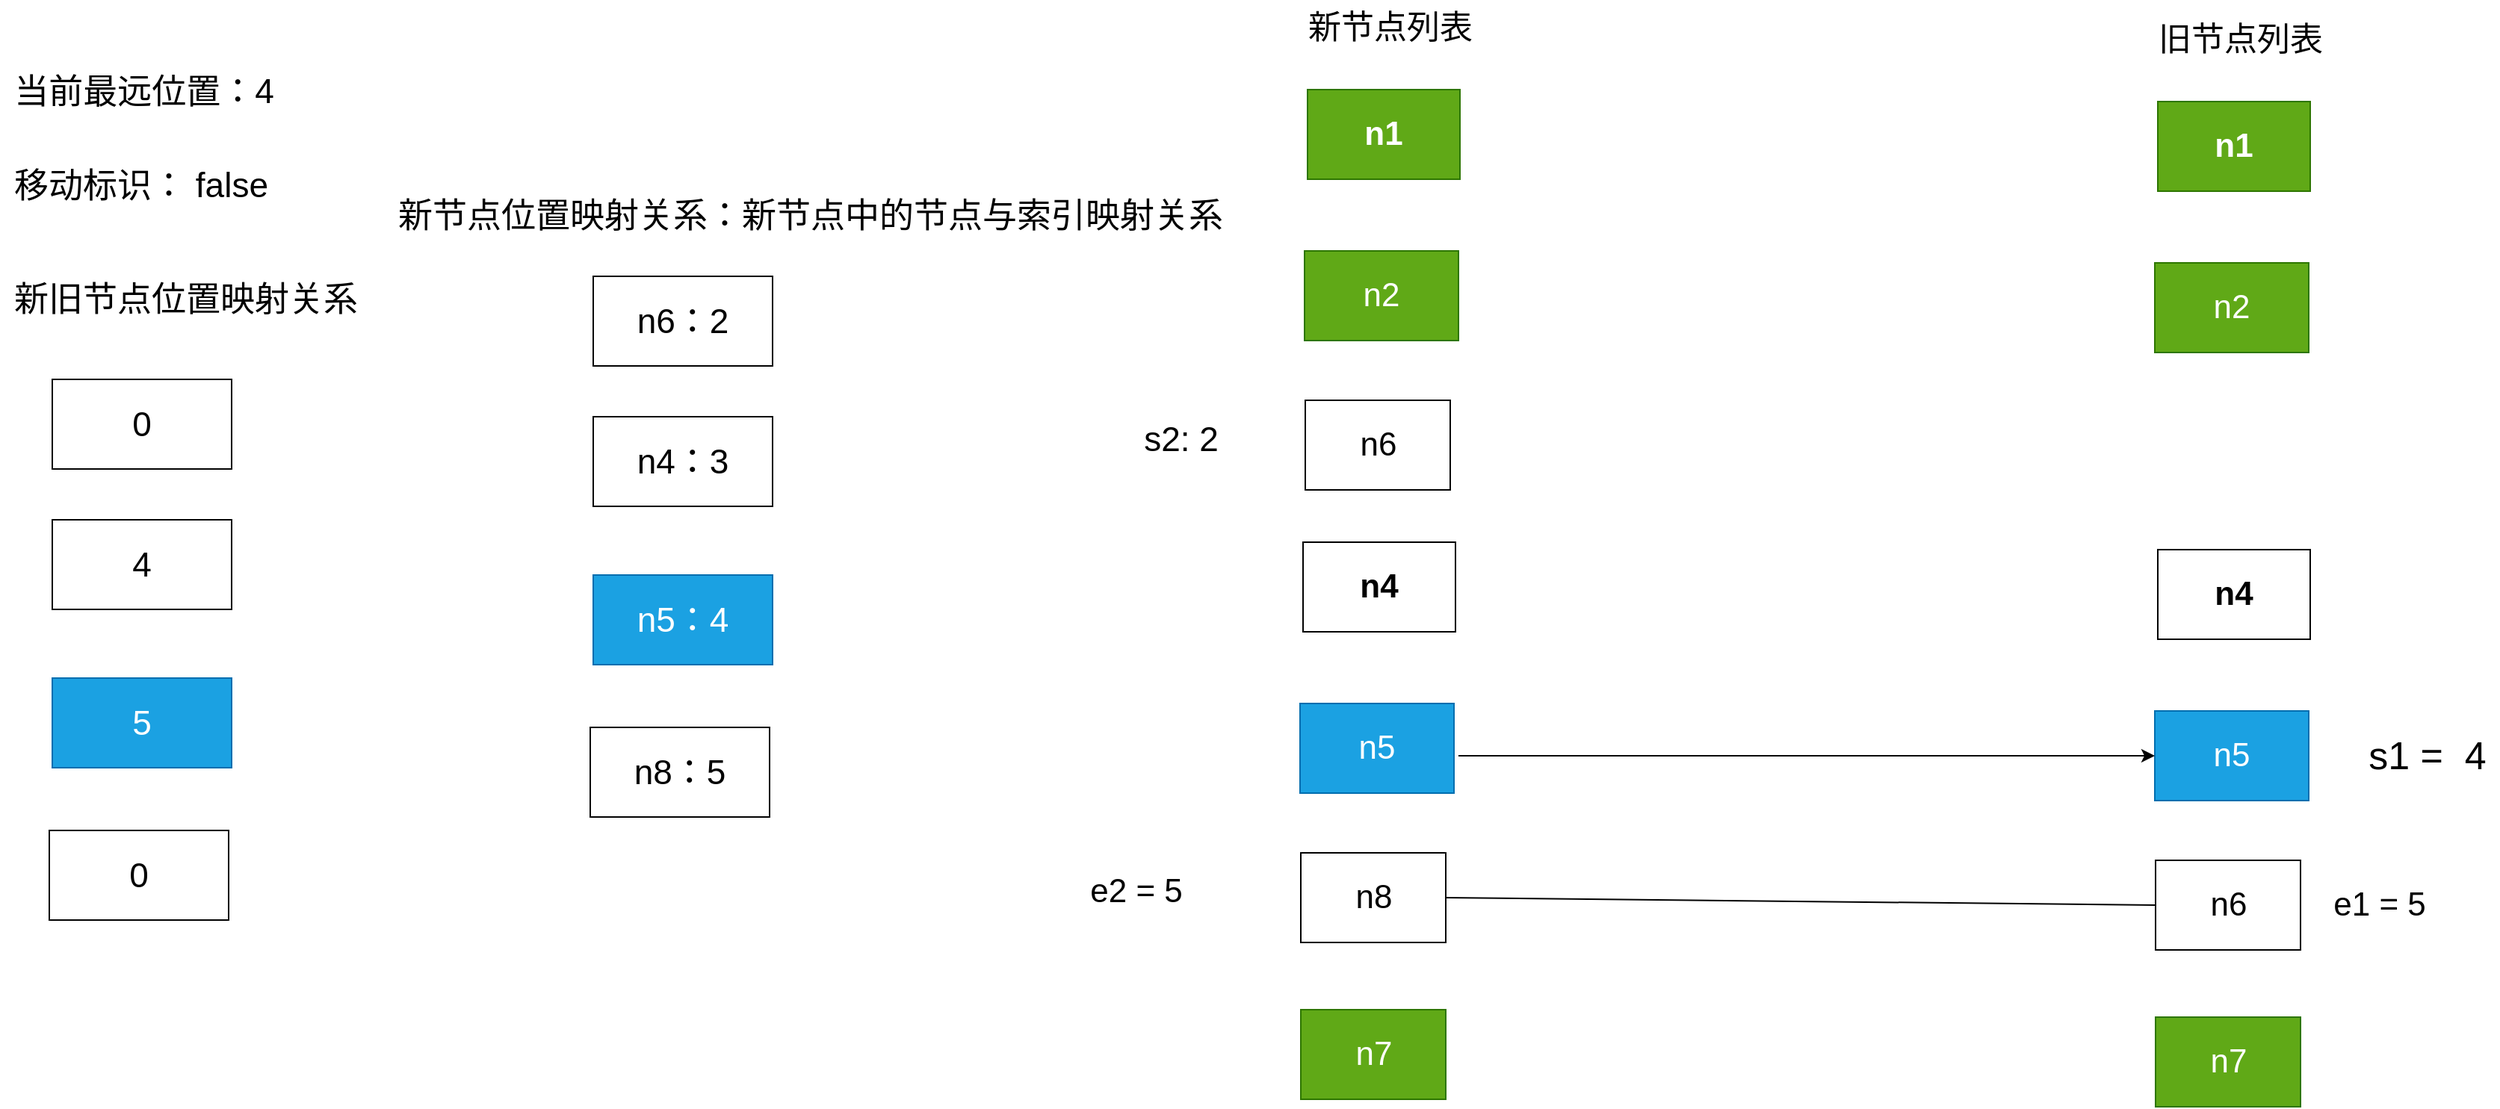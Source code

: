 <mxfile>
    <diagram id="PpO-VeStNTFoF9foxZQZ" name="Page-1">
        <mxGraphModel dx="2581" dy="1151" grid="0" gridSize="10" guides="1" tooltips="1" connect="1" arrows="1" fold="1" page="0" pageScale="1" pageWidth="850" pageHeight="1100" math="0" shadow="0">
            <root>
                <mxCell id="0"/>
                <mxCell id="1" parent="0"/>
                <mxCell id="37" value="n1" style="rounded=0;whiteSpace=wrap;html=1;fontStyle=1;fillColor=#60a917;fontColor=#ffffff;strokeColor=#2D7600;fontSize=22;" vertex="1" parent="1">
                    <mxGeometry x="177" y="193" width="102" height="60" as="geometry"/>
                </mxCell>
                <mxCell id="38" value="新节点列表" style="text;html=1;align=center;verticalAlign=middle;resizable=0;points=[];autosize=1;strokeColor=none;fillColor=none;fontSize=22;" vertex="1" parent="1">
                    <mxGeometry x="168" y="133" width="128" height="38" as="geometry"/>
                </mxCell>
                <mxCell id="39" value="n2" style="rounded=0;whiteSpace=wrap;html=1;fillColor=#60a917;fontColor=#ffffff;strokeColor=#2D7600;fontSize=22;" vertex="1" parent="1">
                    <mxGeometry x="175" y="301" width="103" height="60" as="geometry"/>
                </mxCell>
                <mxCell id="40" value="n6" style="rounded=0;whiteSpace=wrap;html=1;fontSize=22;" vertex="1" parent="1">
                    <mxGeometry x="175.5" y="401" width="97" height="60" as="geometry"/>
                </mxCell>
                <mxCell id="42" value="n4" style="rounded=0;whiteSpace=wrap;html=1;fontStyle=1;fontSize=22;" vertex="1" parent="1">
                    <mxGeometry x="174" y="496" width="102" height="60" as="geometry"/>
                </mxCell>
                <mxCell id="43" value="n5" style="rounded=0;whiteSpace=wrap;html=1;fontSize=22;fillColor=#1ba1e2;fontColor=#ffffff;strokeColor=#006EAF;" vertex="1" parent="1">
                    <mxGeometry x="172" y="604" width="103" height="60" as="geometry"/>
                </mxCell>
                <mxCell id="44" value="n8" style="rounded=0;whiteSpace=wrap;html=1;fontSize=22;" vertex="1" parent="1">
                    <mxGeometry x="172.5" y="704" width="97" height="60" as="geometry"/>
                </mxCell>
                <mxCell id="45" value="n7" style="rounded=0;whiteSpace=wrap;html=1;fontSize=22;fillColor=#60a917;fontColor=#ffffff;strokeColor=#2D7600;" vertex="1" parent="1">
                    <mxGeometry x="172.5" y="809" width="97" height="60" as="geometry"/>
                </mxCell>
                <mxCell id="46" value="n1" style="rounded=0;whiteSpace=wrap;html=1;fontStyle=1;fillColor=#60a917;fontColor=#ffffff;strokeColor=#2D7600;fontSize=22;" vertex="1" parent="1">
                    <mxGeometry x="746" y="201" width="102" height="60" as="geometry"/>
                </mxCell>
                <mxCell id="47" value="旧节点列表" style="text;html=1;align=center;verticalAlign=middle;resizable=0;points=[];autosize=1;strokeColor=none;fillColor=none;fontSize=22;" vertex="1" parent="1">
                    <mxGeometry x="737" y="141" width="128" height="38" as="geometry"/>
                </mxCell>
                <mxCell id="48" value="n2" style="rounded=0;whiteSpace=wrap;html=1;fillColor=#60a917;fontColor=#ffffff;strokeColor=#2D7600;fontSize=22;" vertex="1" parent="1">
                    <mxGeometry x="744" y="309" width="103" height="60" as="geometry"/>
                </mxCell>
                <mxCell id="49" value="n4" style="rounded=0;whiteSpace=wrap;html=1;fontStyle=1;fontSize=22;" vertex="1" parent="1">
                    <mxGeometry x="746" y="501" width="102" height="60" as="geometry"/>
                </mxCell>
                <mxCell id="50" value="n5" style="rounded=0;whiteSpace=wrap;html=1;fontSize=22;fillColor=#1ba1e2;fontColor=#ffffff;strokeColor=#006EAF;" vertex="1" parent="1">
                    <mxGeometry x="744" y="609" width="103" height="60" as="geometry"/>
                </mxCell>
                <mxCell id="51" value="n6" style="rounded=0;whiteSpace=wrap;html=1;fontSize=22;" vertex="1" parent="1">
                    <mxGeometry x="744.5" y="709" width="97" height="60" as="geometry"/>
                </mxCell>
                <mxCell id="52" value="n7" style="rounded=0;whiteSpace=wrap;html=1;fontSize=22;fillColor=#60a917;fontColor=#ffffff;strokeColor=#2D7600;" vertex="1" parent="1">
                    <mxGeometry x="744.5" y="814" width="97" height="60" as="geometry"/>
                </mxCell>
                <mxCell id="53" value="e1 = 5" style="text;html=1;align=center;verticalAlign=middle;resizable=0;points=[];autosize=1;strokeColor=none;fillColor=none;fontSize=22;" vertex="1" parent="1">
                    <mxGeometry x="854" y="720" width="80" height="38" as="geometry"/>
                </mxCell>
                <mxCell id="54" value="e2 = 5" style="text;html=1;align=center;verticalAlign=middle;resizable=0;points=[];autosize=1;strokeColor=none;fillColor=none;fontSize=22;" vertex="1" parent="1">
                    <mxGeometry x="22" y="711" width="80" height="38" as="geometry"/>
                </mxCell>
                <mxCell id="55" value="" style="endArrow=none;html=1;fontSize=22;entryX=0;entryY=0.5;entryDx=0;entryDy=0;exitX=1;exitY=0.5;exitDx=0;exitDy=0;" edge="1" parent="1" source="44" target="51">
                    <mxGeometry width="50" height="50" relative="1" as="geometry">
                        <mxPoint x="-57" y="746" as="sourcePoint"/>
                        <mxPoint x="744" y="746" as="targetPoint"/>
                    </mxGeometry>
                </mxCell>
                <mxCell id="56" value="新节点位置映射关系：新节点中的节点与索引映射关系" style="text;html=1;align=center;verticalAlign=middle;resizable=0;points=[];autosize=1;strokeColor=none;fillColor=none;fontSize=23;" vertex="1" parent="1">
                    <mxGeometry x="-441" y="257" width="570" height="40" as="geometry"/>
                </mxCell>
                <mxCell id="57" value="n6：2" style="rounded=0;whiteSpace=wrap;html=1;fontSize=23;" vertex="1" parent="1">
                    <mxGeometry x="-301" y="318" width="120" height="60" as="geometry"/>
                </mxCell>
                <mxCell id="58" value="n4：3" style="rounded=0;whiteSpace=wrap;html=1;fontSize=23;" vertex="1" parent="1">
                    <mxGeometry x="-301" y="412" width="120" height="60" as="geometry"/>
                </mxCell>
                <mxCell id="59" value="n5：4" style="rounded=0;whiteSpace=wrap;html=1;fontSize=23;fillColor=#1ba1e2;fontColor=#ffffff;strokeColor=#006EAF;" vertex="1" parent="1">
                    <mxGeometry x="-301" y="518" width="120" height="60" as="geometry"/>
                </mxCell>
                <mxCell id="60" value="n8：5" style="rounded=0;whiteSpace=wrap;html=1;fontSize=23;" vertex="1" parent="1">
                    <mxGeometry x="-303" y="620" width="120" height="60" as="geometry"/>
                </mxCell>
                <mxCell id="61" value="s2: 2" style="text;html=1;align=center;verticalAlign=middle;resizable=0;points=[];autosize=1;strokeColor=none;fillColor=none;fontSize=23;" vertex="1" parent="1">
                    <mxGeometry x="58" y="407" width="68" height="40" as="geometry"/>
                </mxCell>
                <mxCell id="62" value="当前最远位置：4" style="text;html=1;align=center;verticalAlign=middle;resizable=0;points=[];autosize=1;strokeColor=none;fillColor=none;fontSize=23;" vertex="1" parent="1">
                    <mxGeometry x="-698" y="174" width="192" height="40" as="geometry"/>
                </mxCell>
                <mxCell id="63" value="移动标识： false" style="text;html=1;align=center;verticalAlign=middle;resizable=0;points=[];autosize=1;strokeColor=none;fillColor=none;fontSize=23;" vertex="1" parent="1">
                    <mxGeometry x="-698" y="237" width="188" height="40" as="geometry"/>
                </mxCell>
                <mxCell id="64" value="新旧节点位置映射关系" style="text;html=1;align=center;verticalAlign=middle;resizable=0;points=[];autosize=1;strokeColor=none;fillColor=none;fontSize=23;" vertex="1" parent="1">
                    <mxGeometry x="-698" y="313" width="248" height="40" as="geometry"/>
                </mxCell>
                <mxCell id="65" value="0" style="rounded=0;whiteSpace=wrap;html=1;fontSize=23;" vertex="1" parent="1">
                    <mxGeometry x="-663" y="387" width="120" height="60" as="geometry"/>
                </mxCell>
                <mxCell id="66" value="4" style="rounded=0;whiteSpace=wrap;html=1;fontSize=23;" vertex="1" parent="1">
                    <mxGeometry x="-663" y="481" width="120" height="60" as="geometry"/>
                </mxCell>
                <mxCell id="67" value="5" style="rounded=0;whiteSpace=wrap;html=1;fontSize=23;fillColor=#1ba1e2;fontColor=#ffffff;strokeColor=#006EAF;" vertex="1" parent="1">
                    <mxGeometry x="-663" y="587" width="120" height="60" as="geometry"/>
                </mxCell>
                <mxCell id="68" value="0" style="rounded=0;whiteSpace=wrap;html=1;fontSize=23;" vertex="1" parent="1">
                    <mxGeometry x="-665" y="689" width="120" height="60" as="geometry"/>
                </mxCell>
                <mxCell id="69" value="s1 =&amp;nbsp; 4" style="text;html=1;align=center;verticalAlign=middle;resizable=0;points=[];autosize=1;strokeColor=none;fillColor=none;fontSize=26;" vertex="1" parent="1">
                    <mxGeometry x="877" y="617.5" width="97" height="43" as="geometry"/>
                </mxCell>
                <mxCell id="70" value="" style="endArrow=classic;html=1;" edge="1" parent="1" target="50">
                    <mxGeometry width="50" height="50" relative="1" as="geometry">
                        <mxPoint x="278" y="639" as="sourcePoint"/>
                        <mxPoint x="328" y="589" as="targetPoint"/>
                    </mxGeometry>
                </mxCell>
            </root>
        </mxGraphModel>
    </diagram>
</mxfile>